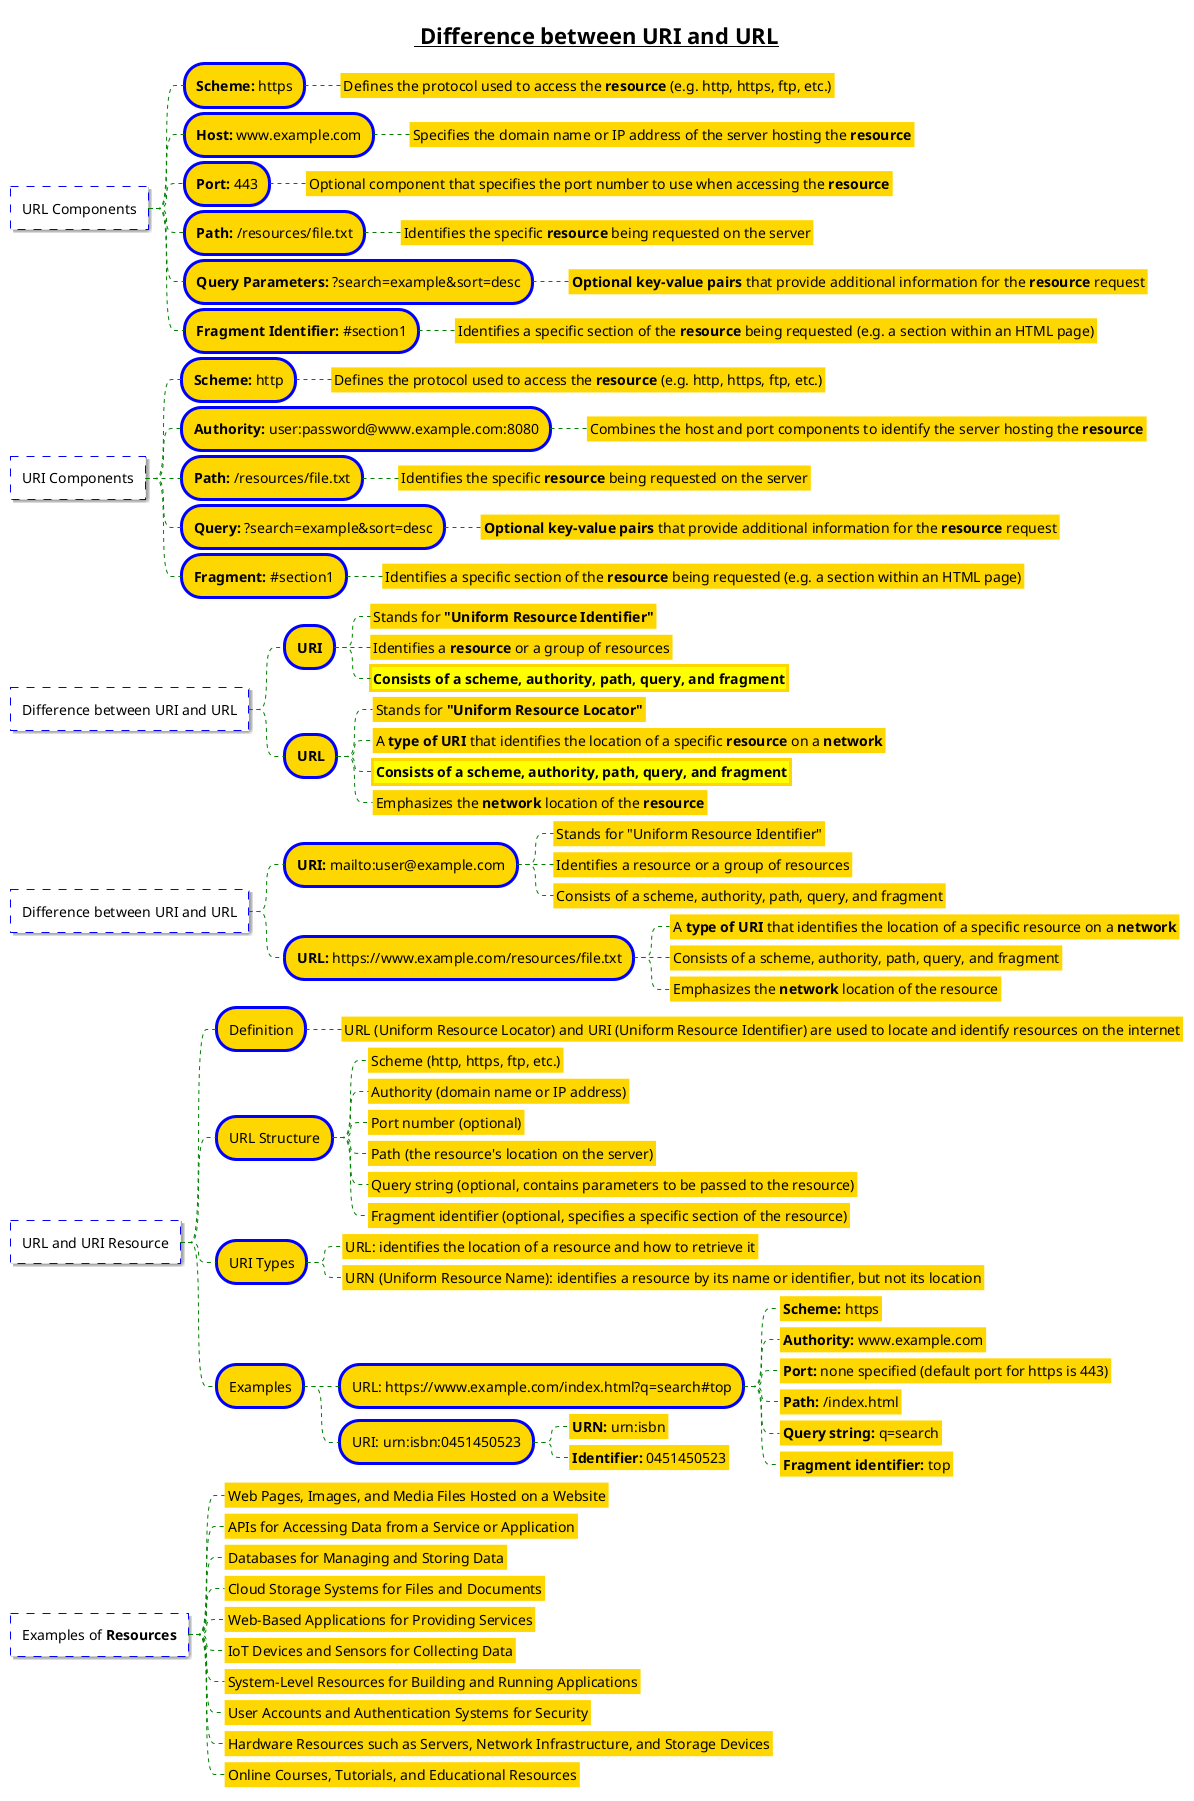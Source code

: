 @startmindmap
<style>
node {
    Padding 12
    Margin 3
    HorizontalAlignment center
    LineColor blue
    LineThickness 3.0
    BackgroundColor gold
    RoundCorner 40
    MaximumWidth 1000
}

rootNode {
    LineStyle 8.0;3.0
    LineColor red
    BackgroundColor white
    LineThickness 1.0
    RoundCorner 0
    Shadowing 1.0
}

leafNode {
    LineColor gold
    RoundCorner 0
    Padding 3
}

arrow {
    LineStyle 4
    LineThickness 1.0
    LineColor green
}
</style>

title =__ Difference between URI and URL__

* URL Components
** **Scheme:** https
*** Defines the protocol used to access the **resource** (e.g. http, https, ftp, etc.)
** **Host:** www.example.com
*** Specifies the domain name or IP address of the server hosting the **resource**
** **Port:** 443
*** Optional component that specifies the port number to use when accessing the **resource**
** **Path:** /resources/file.txt
*** Identifies the specific **resource** being requested on the server
** **Query Parameters:** ?search=example&sort=desc
*** **Optional key-value pairs** that provide additional information for the **resource** request
** **Fragment Identifier:** #section1
*** Identifies a specific section of the **resource** being requested (e.g. a section within an HTML page)



* URI Components
** **Scheme:** http
*** Defines the protocol used to access the **resource** (e.g. http, https, ftp, etc.)
** **Authority:** user:password@www.example.com:8080
*** Combines the host and port components to identify the server hosting the **resource**
** **Path:** /resources/file.txt
*** Identifies the specific **resource** being requested on the server
** **Query:** ?search=example&sort=desc
*** **Optional key-value pairs** that provide additional information for the **resource** request
** **Fragment:** #section1
*** Identifies a specific section of the **resource** being requested (e.g. a section within an HTML page)



* Difference between URI and URL
** **URI**
*** Stands for **"Uniform Resource Identifier"**
*** Identifies a **resource** or a group of resources
***[#yellow] **Consists of a scheme, authority, path, query, and fragment**
** **URL**
*** Stands for **"Uniform Resource Locator"**
*** A **type of URI** that identifies the location of a specific **resource** on a **network**
***[#yellow] **Consists of a scheme, authority, path, query, and fragment**
*** Emphasizes the **network** location of the **resource**


* Difference between URI and URL
** **URI:** mailto:user@example.com
*** Stands for "Uniform Resource Identifier"
*** Identifies a resource or a group of resources
*** Consists of a scheme, authority, path, query, and fragment
** **URL:** https://www.example.com/resources/file.txt
*** A **type of URI** that identifies the location of a specific resource on a **network**
*** Consists of a scheme, authority, path, query, and fragment
*** Emphasizes the **network** location of the resource

* URL and URI Resource
** Definition
*** URL (Uniform Resource Locator) and URI (Uniform Resource Identifier) are used to locate and identify resources on the internet
** URL Structure
*** Scheme (http, https, ftp, etc.)
*** Authority (domain name or IP address)
*** Port number (optional)
*** Path (the resource's location on the server)
*** Query string (optional, contains parameters to be passed to the resource)
*** Fragment identifier (optional, specifies a specific section of the resource)
** URI Types
*** URL: identifies the location of a resource and how to retrieve it
*** URN (Uniform Resource Name): identifies a resource by its name or identifier, but not its location
** Examples
*** URL: https://www.example.com/index.html?q=search#top
**** **Scheme:** https
**** **Authority:** www.example.com
**** **Port:** none specified (default port for https is 443)
**** **Path:** /index.html
**** **Query string:** q=search
**** **Fragment identifier:** top
*** URI: urn:isbn:0451450523
**** **URN:** urn:isbn
**** **Identifier:** 0451450523


* Examples of **Resources**
** Web Pages, Images, and Media Files Hosted on a Website
** APIs for Accessing Data from a Service or Application
** Databases for Managing and Storing Data
** Cloud Storage Systems for Files and Documents
** Web-Based Applications for Providing Services
** IoT Devices and Sensors for Collecting Data
** System-Level Resources for Building and Running Applications
** User Accounts and Authentication Systems for Security
** Hardware Resources such as Servers, Network Infrastructure, and Storage Devices
** Online Courses, Tutorials, and Educational Resources
@endmindmap

